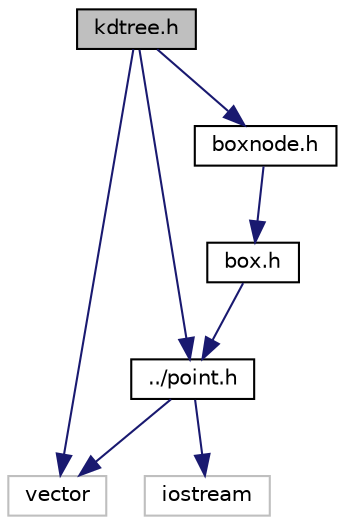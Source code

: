digraph "kdtree.h"
{
 // INTERACTIVE_SVG=YES
  bgcolor="transparent";
  edge [fontname="Helvetica",fontsize="10",labelfontname="Helvetica",labelfontsize="10"];
  node [fontname="Helvetica",fontsize="10",shape=record];
  Node1 [label="kdtree.h",height=0.2,width=0.4,color="black", fillcolor="grey75", style="filled", fontcolor="black"];
  Node1 -> Node2 [color="midnightblue",fontsize="10",style="solid",fontname="Helvetica"];
  Node2 [label="vector",height=0.2,width=0.4,color="grey75"];
  Node1 -> Node3 [color="midnightblue",fontsize="10",style="solid",fontname="Helvetica"];
  Node3 [label="../point.h",height=0.2,width=0.4,color="black",URL="$point_8h.html",tooltip="Class Point. "];
  Node3 -> Node4 [color="midnightblue",fontsize="10",style="solid",fontname="Helvetica"];
  Node4 [label="iostream",height=0.2,width=0.4,color="grey75"];
  Node3 -> Node2 [color="midnightblue",fontsize="10",style="solid",fontname="Helvetica"];
  Node1 -> Node5 [color="midnightblue",fontsize="10",style="solid",fontname="Helvetica"];
  Node5 [label="boxnode.h",height=0.2,width=0.4,color="black",URL="$boxnode_8h.html"];
  Node5 -> Node6 [color="midnightblue",fontsize="10",style="solid",fontname="Helvetica"];
  Node6 [label="box.h",height=0.2,width=0.4,color="black",URL="$box_8h.html"];
  Node6 -> Node3 [color="midnightblue",fontsize="10",style="solid",fontname="Helvetica"];
}
